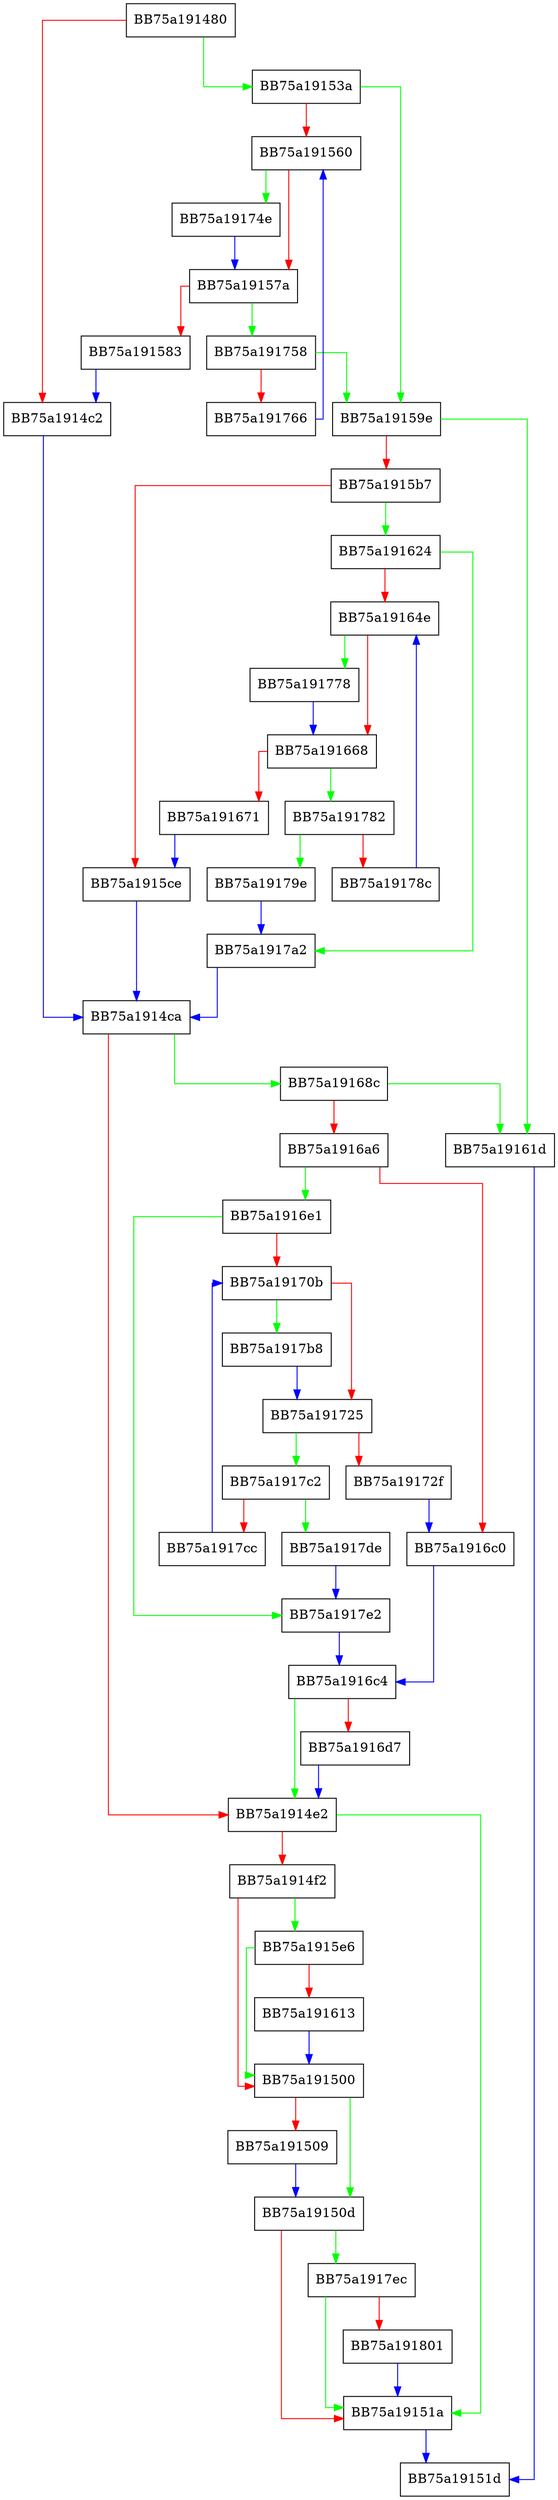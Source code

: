 digraph mmap_single_page {
  node [shape="box"];
  graph [splines=ortho];
  BB75a191480 -> BB75a19153a [color="green"];
  BB75a191480 -> BB75a1914c2 [color="red"];
  BB75a1914c2 -> BB75a1914ca [color="blue"];
  BB75a1914ca -> BB75a19168c [color="green"];
  BB75a1914ca -> BB75a1914e2 [color="red"];
  BB75a1914e2 -> BB75a19151a [color="green"];
  BB75a1914e2 -> BB75a1914f2 [color="red"];
  BB75a1914f2 -> BB75a1915e6 [color="green"];
  BB75a1914f2 -> BB75a191500 [color="red"];
  BB75a191500 -> BB75a19150d [color="green"];
  BB75a191500 -> BB75a191509 [color="red"];
  BB75a191509 -> BB75a19150d [color="blue"];
  BB75a19150d -> BB75a1917ec [color="green"];
  BB75a19150d -> BB75a19151a [color="red"];
  BB75a19151a -> BB75a19151d [color="blue"];
  BB75a19153a -> BB75a19159e [color="green"];
  BB75a19153a -> BB75a191560 [color="red"];
  BB75a191560 -> BB75a19174e [color="green"];
  BB75a191560 -> BB75a19157a [color="red"];
  BB75a19157a -> BB75a191758 [color="green"];
  BB75a19157a -> BB75a191583 [color="red"];
  BB75a191583 -> BB75a1914c2 [color="blue"];
  BB75a19159e -> BB75a19161d [color="green"];
  BB75a19159e -> BB75a1915b7 [color="red"];
  BB75a1915b7 -> BB75a191624 [color="green"];
  BB75a1915b7 -> BB75a1915ce [color="red"];
  BB75a1915ce -> BB75a1914ca [color="blue"];
  BB75a1915e6 -> BB75a191500 [color="green"];
  BB75a1915e6 -> BB75a191613 [color="red"];
  BB75a191613 -> BB75a191500 [color="blue"];
  BB75a19161d -> BB75a19151d [color="blue"];
  BB75a191624 -> BB75a1917a2 [color="green"];
  BB75a191624 -> BB75a19164e [color="red"];
  BB75a19164e -> BB75a191778 [color="green"];
  BB75a19164e -> BB75a191668 [color="red"];
  BB75a191668 -> BB75a191782 [color="green"];
  BB75a191668 -> BB75a191671 [color="red"];
  BB75a191671 -> BB75a1915ce [color="blue"];
  BB75a19168c -> BB75a19161d [color="green"];
  BB75a19168c -> BB75a1916a6 [color="red"];
  BB75a1916a6 -> BB75a1916e1 [color="green"];
  BB75a1916a6 -> BB75a1916c0 [color="red"];
  BB75a1916c0 -> BB75a1916c4 [color="blue"];
  BB75a1916c4 -> BB75a1914e2 [color="green"];
  BB75a1916c4 -> BB75a1916d7 [color="red"];
  BB75a1916d7 -> BB75a1914e2 [color="blue"];
  BB75a1916e1 -> BB75a1917e2 [color="green"];
  BB75a1916e1 -> BB75a19170b [color="red"];
  BB75a19170b -> BB75a1917b8 [color="green"];
  BB75a19170b -> BB75a191725 [color="red"];
  BB75a191725 -> BB75a1917c2 [color="green"];
  BB75a191725 -> BB75a19172f [color="red"];
  BB75a19172f -> BB75a1916c0 [color="blue"];
  BB75a19174e -> BB75a19157a [color="blue"];
  BB75a191758 -> BB75a19159e [color="green"];
  BB75a191758 -> BB75a191766 [color="red"];
  BB75a191766 -> BB75a191560 [color="blue"];
  BB75a191778 -> BB75a191668 [color="blue"];
  BB75a191782 -> BB75a19179e [color="green"];
  BB75a191782 -> BB75a19178c [color="red"];
  BB75a19178c -> BB75a19164e [color="blue"];
  BB75a19179e -> BB75a1917a2 [color="blue"];
  BB75a1917a2 -> BB75a1914ca [color="blue"];
  BB75a1917b8 -> BB75a191725 [color="blue"];
  BB75a1917c2 -> BB75a1917de [color="green"];
  BB75a1917c2 -> BB75a1917cc [color="red"];
  BB75a1917cc -> BB75a19170b [color="blue"];
  BB75a1917de -> BB75a1917e2 [color="blue"];
  BB75a1917e2 -> BB75a1916c4 [color="blue"];
  BB75a1917ec -> BB75a19151a [color="green"];
  BB75a1917ec -> BB75a191801 [color="red"];
  BB75a191801 -> BB75a19151a [color="blue"];
}